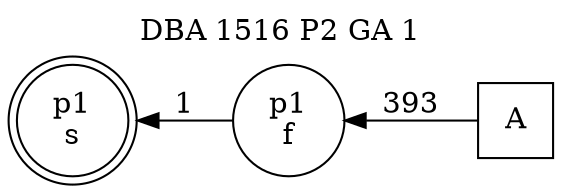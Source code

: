 digraph DBA_1516_P2_GA_1_GOOD {
labelloc="tl"
label= " DBA 1516 P2 GA 1 "
rankdir="RL";
graph [ size=" 10 , 10 !"]

"A" [shape="square" label="A"]
"p1_f" [shape="circle" label="p1
f"]
"p1_s" [shape="doublecircle" label="p1
s"]
"A" -> "p1_f" [ label=393]
"p1_f" -> "p1_s" [ label=1]
}
